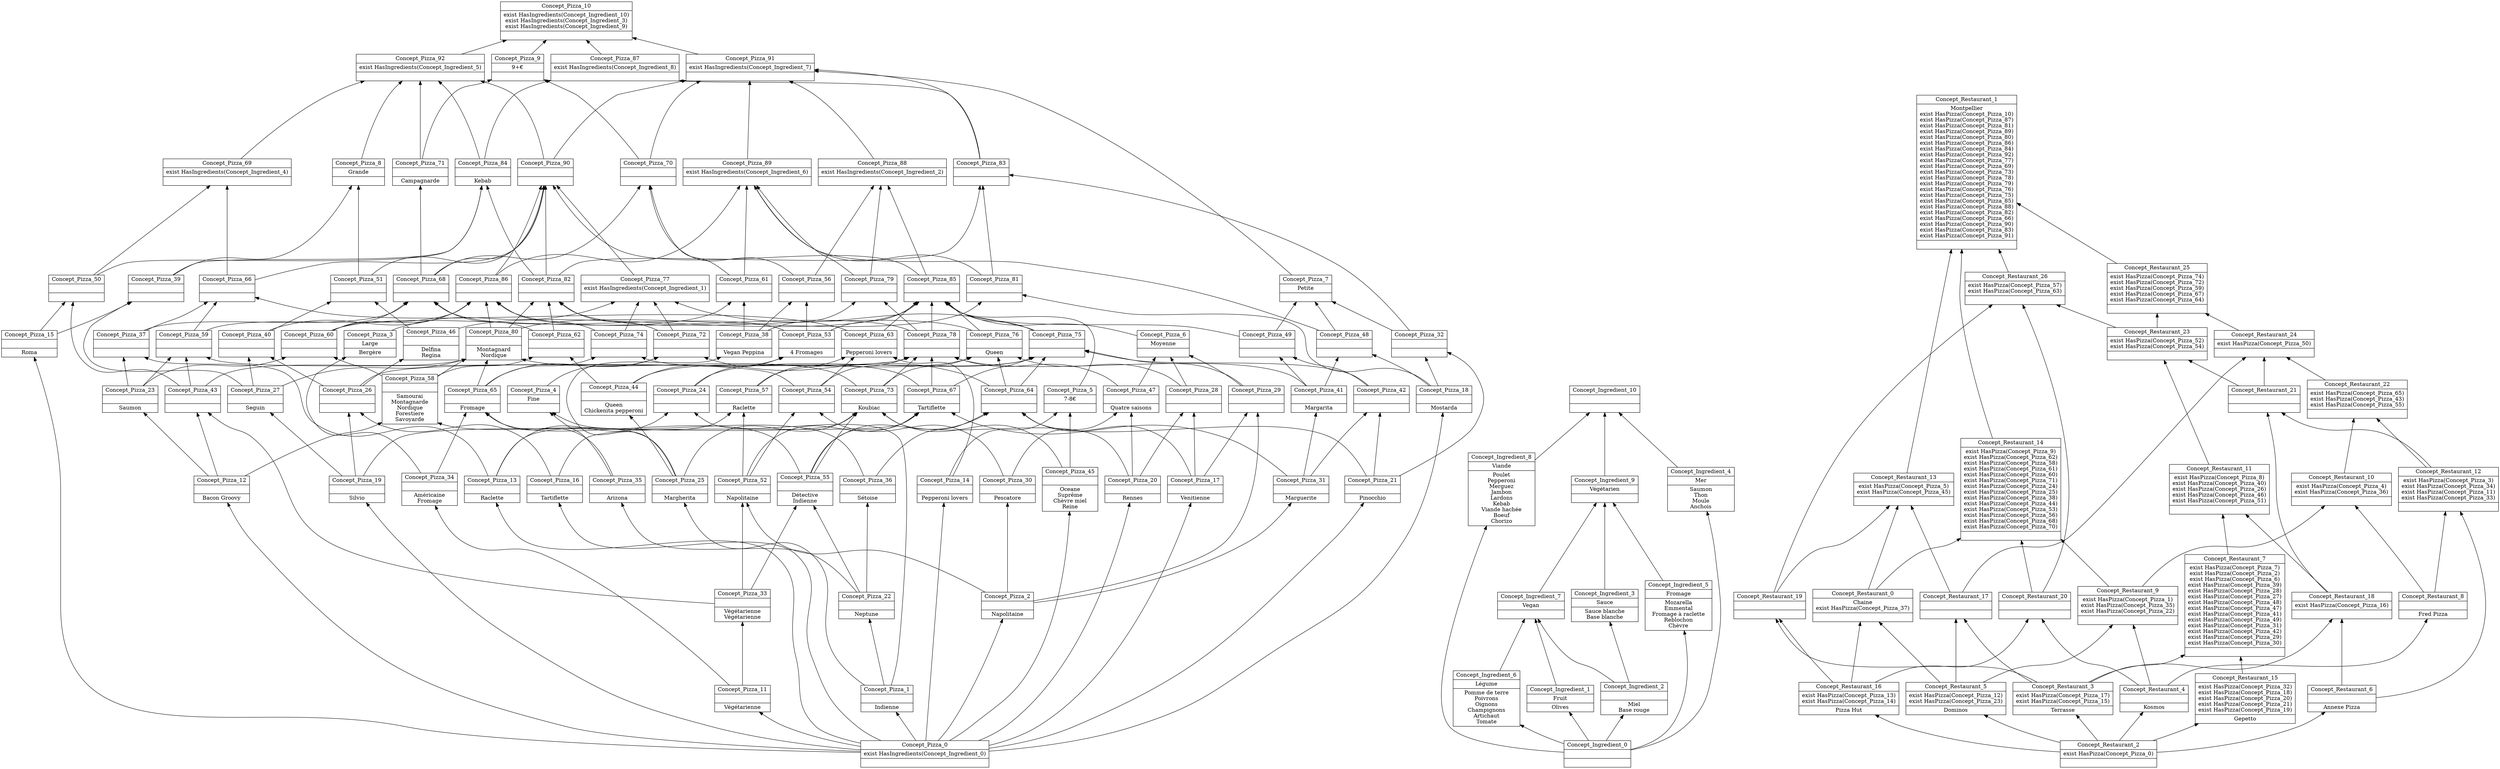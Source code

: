 digraph G { 
	rankdir=BT;
subgraph Pizza { 
label="Pizza";
1 [shape=record,label="{Concept_Pizza_10|exist HasIngredients(Concept_Ingredient_10)\nexist HasIngredients(Concept_Ingredient_3)\nexist HasIngredients(Concept_Ingredient_9)\n|}"];
2 [shape=record,label="{Concept_Pizza_4|Fine\n|}"];
3 [shape=record,label="{Concept_Pizza_0|exist HasIngredients(Concept_Ingredient_0)\n|}"];
4 [shape=record,label="{Concept_Pizza_3|Large\n|Bergère\n}"];
5 [shape=record,label="{Concept_Pizza_7|Petite\n|}"];
6 [shape=record,label="{Concept_Pizza_2||Napolitaine\n}"];
7 [shape=record,label="{Concept_Pizza_6|Moyenne\n|}"];
8 [shape=record,label="{Concept_Pizza_8|Grande\n|}"];
9 [shape=record,label="{Concept_Pizza_5|7-8€\n|}"];
10 [shape=record,label="{Concept_Pizza_1||Indienne\n}"];
11 [shape=record,label="{Concept_Pizza_9|9+€\n|}"];
12 [shape=record,label="{Concept_Pizza_34||Américaine\nFromage\n}"];
13 [shape=record,label="{Concept_Pizza_39||}"];
14 [shape=record,label="{Concept_Pizza_62||}"];
15 [shape=record,label="{Concept_Pizza_32||}"];
16 [shape=record,label="{Concept_Pizza_45||Oceane\nSuprême\nChèvre miel\nReine\n}"];
17 [shape=record,label="{Concept_Pizza_28||}"];
18 [shape=record,label="{Concept_Pizza_87|exist HasIngredients(Concept_Ingredient_8)\n|}"];
19 [shape=record,label="{Concept_Pizza_27||Seguin\n}"];
20 [shape=record,label="{Concept_Pizza_40||}"];
21 [shape=record,label="{Concept_Pizza_58||Samourai\nMontagnarde\nNordique\nForestiere\nSavoyarde\n}"];
22 [shape=record,label="{Concept_Pizza_61||}"];
23 [shape=record,label="{Concept_Pizza_18||Mostarda\n}"];
24 [shape=record,label="{Concept_Pizza_48||}"];
25 [shape=record,label="{Concept_Pizza_20||Rennes\n}"];
26 [shape=record,label="{Concept_Pizza_35||Arizona\n}"];
27 [shape=record,label="{Concept_Pizza_81||}"];
28 [shape=record,label="{Concept_Pizza_47||Quatre saisons\n}"];
29 [shape=record,label="{Concept_Pizza_89|exist HasIngredients(Concept_Ingredient_6)\n|}"];
30 [shape=record,label="{Concept_Pizza_80||Montagnard\nNordique\n}"];
31 [shape=record,label="{Concept_Pizza_41||Margarita\n}"];
32 [shape=record,label="{Concept_Pizza_60||}"];
33 [shape=record,label="{Concept_Pizza_86||}"];
34 [shape=record,label="{Concept_Pizza_71||Campagnarde\n}"];
35 [shape=record,label="{Concept_Pizza_21||Pinocchio\n}"];
36 [shape=record,label="{Concept_Pizza_49||}"];
37 [shape=record,label="{Concept_Pizza_84||Kebab\n}"];
38 [shape=record,label="{Concept_Pizza_92|exist HasIngredients(Concept_Ingredient_5)\n|}"];
39 [shape=record,label="{Concept_Pizza_16||Tartiflette\n}"];
40 [shape=record,label="{Concept_Pizza_65||Fromage\n}"];
41 [shape=record,label="{Concept_Pizza_31||Marguerite\n}"];
42 [shape=record,label="{Concept_Pizza_74||}"];
43 [shape=record,label="{Concept_Pizza_24||}"];
44 [shape=record,label="{Concept_Pizza_42||}"];
45 [shape=record,label="{Concept_Pizza_17||Venitienne\n}"];
46 [shape=record,label="{Concept_Pizza_72||}"];
47 [shape=record,label="{Concept_Pizza_29||}"];
48 [shape=record,label="{Concept_Pizza_77|exist HasIngredients(Concept_Ingredient_1)\n|}"];
49 [shape=record,label="{Concept_Pizza_15||Roma\n}"];
50 [shape=record,label="{Concept_Pizza_11||Végétarienne\n}"];
51 [shape=record,label="{Concept_Pizza_33||Végétarienne\nVégétarienne\n}"];
52 [shape=record,label="{Concept_Pizza_12||Bacon Groovy\n}"];
53 [shape=record,label="{Concept_Pizza_43||}"];
54 [shape=record,label="{Concept_Pizza_23||Saumon\n}"];
55 [shape=record,label="{Concept_Pizza_30||Pescatore\n}"];
56 [shape=record,label="{Concept_Pizza_52||Napolitaine\n}"];
57 [shape=record,label="{Concept_Pizza_59||}"];
58 [shape=record,label="{Concept_Pizza_13||Raclette\n}"];
59 [shape=record,label="{Concept_Pizza_37||}"];
60 [shape=record,label="{Concept_Pizza_14||Pepperoni lovers\n}"];
61 [shape=record,label="{Concept_Pizza_50||}"];
62 [shape=record,label="{Concept_Pizza_57||Raclette\n}"];
63 [shape=record,label="{Concept_Pizza_69|exist HasIngredients(Concept_Ingredient_4)\n|}"];
64 [shape=record,label="{Concept_Pizza_22||Neptune\n}"];
65 [shape=record,label="{Concept_Pizza_55||Détective\nIndienne\n}"];
66 [shape=record,label="{Concept_Pizza_19||Silvio\n}"];
67 [shape=record,label="{Concept_Pizza_25||Margherita\n}"];
68 [shape=record,label="{Concept_Pizza_73||Koubiac\n}"];
69 [shape=record,label="{Concept_Pizza_26||}"];
70 [shape=record,label="{Concept_Pizza_54||}"];
71 [shape=record,label="{Concept_Pizza_67||Tartiflette\n}"];
72 [shape=record,label="{Concept_Pizza_78||}"];
73 [shape=record,label="{Concept_Pizza_38||Vegan Peppina\n}"];
74 [shape=record,label="{Concept_Pizza_79||}"];
75 [shape=record,label="{Concept_Pizza_46||Delfina\nRegina\n}"];
76 [shape=record,label="{Concept_Pizza_44||Queen\nChickenita pepperoni\n}"];
77 [shape=record,label="{Concept_Pizza_53||4 Fromages\n}"];
78 [shape=record,label="{Concept_Pizza_36||Sétoise\n}"];
79 [shape=record,label="{Concept_Pizza_64||}"];
80 [shape=record,label="{Concept_Pizza_76||Queen\n}"];
81 [shape=record,label="{Concept_Pizza_75||}"];
82 [shape=record,label="{Concept_Pizza_63||Pepperoni lovers\n}"];
83 [shape=record,label="{Concept_Pizza_85||}"];
84 [shape=record,label="{Concept_Pizza_56||}"];
85 [shape=record,label="{Concept_Pizza_88|exist HasIngredients(Concept_Ingredient_2)\n|}"];
86 [shape=record,label="{Concept_Pizza_51||}"];
87 [shape=record,label="{Concept_Pizza_68||}"];
88 [shape=record,label="{Concept_Pizza_82||}"];
89 [shape=record,label="{Concept_Pizza_66||}"];
90 [shape=record,label="{Concept_Pizza_90||}"];
91 [shape=record,label="{Concept_Pizza_70||}"];
92 [shape=record,label="{Concept_Pizza_83||}"];
93 [shape=record,label="{Concept_Pizza_91|exist HasIngredients(Concept_Ingredient_7)\n|}"];
	38 -> 1
	93 -> 1
	11 -> 1
	18 -> 1
	26 -> 2
	78 -> 2
	12 -> 4
	15 -> 5
	24 -> 5
	36 -> 5
	3 -> 6
	17 -> 7
	28 -> 7
	47 -> 7
	13 -> 8
	86 -> 8
	16 -> 9
	60 -> 9
	3 -> 10
	34 -> 11
	91 -> 11
	50 -> 12
	19 -> 13
	49 -> 13
	76 -> 14
	21 -> 14
	35 -> 15
	23 -> 15
	3 -> 16
	25 -> 17
	45 -> 17
	37 -> 18
	92 -> 18
	66 -> 19
	19 -> 20
	69 -> 20
	52 -> 21
	67 -> 21
	32 -> 22
	73 -> 22
	3 -> 23
	31 -> 24
	23 -> 24
	3 -> 25
	64 -> 26
	23 -> 27
	30 -> 27
	25 -> 28
	55 -> 28
	27 -> 29
	33 -> 29
	74 -> 29
	24 -> 29
	22 -> 29
	40 -> 30
	68 -> 30
	19 -> 30
	53 -> 30
	21 -> 30
	41 -> 31
	54 -> 32
	21 -> 32
	20 -> 33
	32 -> 33
	30 -> 33
	57 -> 33
	72 -> 33
	42 -> 33
	87 -> 34
	3 -> 35
	31 -> 36
	44 -> 36
	88 -> 37
	13 -> 37
	61 -> 37
	8 -> 38
	90 -> 38
	34 -> 38
	37 -> 38
	63 -> 38
	3 -> 39
	12 -> 40
	26 -> 40
	65 -> 40
	6 -> 41
	40 -> 42
	71 -> 42
	10 -> 43
	58 -> 43
	35 -> 44
	41 -> 44
	3 -> 45
	40 -> 46
	79 -> 46
	2 -> 46
	45 -> 47
	6 -> 47
	4 -> 48
	46 -> 48
	81 -> 48
	42 -> 48
	3 -> 49
	3 -> 50
	50 -> 51
	3 -> 52
	52 -> 53
	51 -> 53
	52 -> 54
	6 -> 55
	51 -> 56
	6 -> 56
	54 -> 57
	70 -> 57
	53 -> 57
	3 -> 58
	54 -> 59
	58 -> 59
	3 -> 60
	53 -> 61
	49 -> 61
	56 -> 62
	58 -> 62
	61 -> 63
	89 -> 63
	10 -> 64
	64 -> 65
	51 -> 65
	3 -> 66
	10 -> 67
	16 -> 68
	65 -> 68
	66 -> 68
	25 -> 68
	67 -> 68
	66 -> 69
	39 -> 69
	56 -> 70
	55 -> 70
	65 -> 71
	39 -> 71
	56 -> 71
	41 -> 71
	68 -> 72
	69 -> 72
	70 -> 72
	31 -> 72
	71 -> 72
	28 -> 72
	67 -> 73
	72 -> 74
	73 -> 74
	69 -> 75
	67 -> 76
	76 -> 77
	43 -> 77
	64 -> 78
	65 -> 79
	45 -> 79
	35 -> 79
	78 -> 79
	68 -> 80
	17 -> 80
	79 -> 80
	76 -> 80
	62 -> 81
	79 -> 81
	71 -> 81
	44 -> 81
	43 -> 81
	47 -> 81
	70 -> 82
	62 -> 82
	60 -> 82
	75 -> 83
	36 -> 83
	9 -> 83
	80 -> 83
	82 -> 83
	72 -> 83
	77 -> 83
	81 -> 83
	7 -> 83
	77 -> 84
	73 -> 84
	74 -> 85
	83 -> 85
	84 -> 85
	20 -> 86
	75 -> 86
	59 -> 87
	14 -> 87
	77 -> 87
	32 -> 87
	30 -> 88
	14 -> 88
	46 -> 88
	80 -> 88
	57 -> 89
	59 -> 89
	82 -> 89
	86 -> 90
	33 -> 90
	87 -> 90
	88 -> 90
	83 -> 90
	48 -> 90
	89 -> 90
	87 -> 91
	84 -> 91
	22 -> 91
	15 -> 92
	88 -> 92
	27 -> 92
	92 -> 93
	85 -> 93
	29 -> 93
	90 -> 93
	91 -> 93
	5 -> 93
}
subgraph Ingredient { 
label="Ingredient";
94 [shape=record,label="{Concept_Ingredient_10||}"];
95 [shape=record,label="{Concept_Ingredient_8|Viande\n|Poulet\nPepperoni\nMerguez\nJambon\nLardons\nKebab\nViande hachée\nBoeuf\nChorizo\n}"];
96 [shape=record,label="{Concept_Ingredient_0||}"];
97 [shape=record,label="{Concept_Ingredient_6|Légume\n|Pomme de terre\nPoivrons\nOignons\nChampignons\nArtichaut\nTomate\n}"];
98 [shape=record,label="{Concept_Ingredient_5|Fromage\n|Mozarella\nEmmental\nFromage à raclette\nReblochon\nChèvre\n}"];
99 [shape=record,label="{Concept_Ingredient_1|Fruit\n|Olives\n}"];
100 [shape=record,label="{Concept_Ingredient_4|Mer\n|Saumon\nThon\nMoule\nAnchois\n}"];
101 [shape=record,label="{Concept_Ingredient_3|Sauce\n|Sauce blanche\nBase blanche\n}"];
102 [shape=record,label="{Concept_Ingredient_2||Miel\nBase rouge\n}"];
103 [shape=record,label="{Concept_Ingredient_7|Vegan\n|}"];
104 [shape=record,label="{Concept_Ingredient_9|Végétarien\n|}"];
	95 -> 94
	104 -> 94
	100 -> 94
	96 -> 95
	96 -> 97
	96 -> 98
	96 -> 99
	96 -> 100
	102 -> 101
	96 -> 102
	97 -> 103
	99 -> 103
	102 -> 103
	98 -> 104
	101 -> 104
	103 -> 104
}
subgraph Restaurant { 
label="Restaurant";
105 [shape=record,label="{Concept_Restaurant_1|Montpellier\nexist HasPizza(Concept_Pizza_10)\nexist HasPizza(Concept_Pizza_87)\nexist HasPizza(Concept_Pizza_81)\nexist HasPizza(Concept_Pizza_89)\nexist HasPizza(Concept_Pizza_80)\nexist HasPizza(Concept_Pizza_86)\nexist HasPizza(Concept_Pizza_84)\nexist HasPizza(Concept_Pizza_92)\nexist HasPizza(Concept_Pizza_77)\nexist HasPizza(Concept_Pizza_69)\nexist HasPizza(Concept_Pizza_73)\nexist HasPizza(Concept_Pizza_78)\nexist HasPizza(Concept_Pizza_79)\nexist HasPizza(Concept_Pizza_76)\nexist HasPizza(Concept_Pizza_75)\nexist HasPizza(Concept_Pizza_85)\nexist HasPizza(Concept_Pizza_88)\nexist HasPizza(Concept_Pizza_82)\nexist HasPizza(Concept_Pizza_66)\nexist HasPizza(Concept_Pizza_90)\nexist HasPizza(Concept_Pizza_83)\nexist HasPizza(Concept_Pizza_91)\n|}"];
106 [shape=record,label="{Concept_Restaurant_0|Chaine\nexist HasPizza(Concept_Pizza_37)\n|}"];
107 [shape=record,label="{Concept_Restaurant_5|exist HasPizza(Concept_Pizza_12)\nexist HasPizza(Concept_Pizza_23)\n|Dominos\n}"];
108 [shape=record,label="{Concept_Restaurant_10|exist HasPizza(Concept_Pizza_4)\nexist HasPizza(Concept_Pizza_36)\n|}"];
109 [shape=record,label="{Concept_Restaurant_2|exist HasPizza(Concept_Pizza_0)\n|}"];
110 [shape=record,label="{Concept_Restaurant_8||Fred Pizza\n}"];
111 [shape=record,label="{Concept_Restaurant_12|exist HasPizza(Concept_Pizza_3)\nexist HasPizza(Concept_Pizza_34)\nexist HasPizza(Concept_Pizza_11)\nexist HasPizza(Concept_Pizza_33)\n|}"];
112 [shape=record,label="{Concept_Restaurant_7|exist HasPizza(Concept_Pizza_7)\nexist HasPizza(Concept_Pizza_2)\nexist HasPizza(Concept_Pizza_6)\nexist HasPizza(Concept_Pizza_39)\nexist HasPizza(Concept_Pizza_28)\nexist HasPizza(Concept_Pizza_27)\nexist HasPizza(Concept_Pizza_48)\nexist HasPizza(Concept_Pizza_47)\nexist HasPizza(Concept_Pizza_41)\nexist HasPizza(Concept_Pizza_49)\nexist HasPizza(Concept_Pizza_31)\nexist HasPizza(Concept_Pizza_42)\nexist HasPizza(Concept_Pizza_29)\nexist HasPizza(Concept_Pizza_30)\n|}"];
113 [shape=record,label="{Concept_Restaurant_6||Annexe Pizza\n}"];
114 [shape=record,label="{Concept_Restaurant_11|exist HasPizza(Concept_Pizza_8)\nexist HasPizza(Concept_Pizza_40)\nexist HasPizza(Concept_Pizza_26)\nexist HasPizza(Concept_Pizza_46)\nexist HasPizza(Concept_Pizza_51)\n|}"];
115 [shape=record,label="{Concept_Restaurant_3|exist HasPizza(Concept_Pizza_17)\nexist HasPizza(Concept_Pizza_15)\n|Terrasse\n}"];
116 [shape=record,label="{Concept_Restaurant_13|exist HasPizza(Concept_Pizza_5)\nexist HasPizza(Concept_Pizza_45)\n|}"];
117 [shape=record,label="{Concept_Restaurant_4||Kosmos\n}"];
118 [shape=record,label="{Concept_Restaurant_9|exist HasPizza(Concept_Pizza_1)\nexist HasPizza(Concept_Pizza_35)\nexist HasPizza(Concept_Pizza_22)\n|}"];
119 [shape=record,label="{Concept_Restaurant_14|exist HasPizza(Concept_Pizza_9)\nexist HasPizza(Concept_Pizza_62)\nexist HasPizza(Concept_Pizza_58)\nexist HasPizza(Concept_Pizza_61)\nexist HasPizza(Concept_Pizza_60)\nexist HasPizza(Concept_Pizza_71)\nexist HasPizza(Concept_Pizza_24)\nexist HasPizza(Concept_Pizza_25)\nexist HasPizza(Concept_Pizza_38)\nexist HasPizza(Concept_Pizza_44)\nexist HasPizza(Concept_Pizza_53)\nexist HasPizza(Concept_Pizza_56)\nexist HasPizza(Concept_Pizza_68)\nexist HasPizza(Concept_Pizza_70)\n|}"];
120 [shape=record,label="{Concept_Restaurant_15|exist HasPizza(Concept_Pizza_32)\nexist HasPizza(Concept_Pizza_18)\nexist HasPizza(Concept_Pizza_20)\nexist HasPizza(Concept_Pizza_21)\nexist HasPizza(Concept_Pizza_19)\n|Gepetto\n}"];
121 [shape=record,label="{Concept_Restaurant_18|exist HasPizza(Concept_Pizza_16)\n|}"];
122 [shape=record,label="{Concept_Restaurant_22|exist HasPizza(Concept_Pizza_65)\nexist HasPizza(Concept_Pizza_43)\nexist HasPizza(Concept_Pizza_55)\n|}"];
123 [shape=record,label="{Concept_Restaurant_17||}"];
124 [shape=record,label="{Concept_Restaurant_25|exist HasPizza(Concept_Pizza_74)\nexist HasPizza(Concept_Pizza_72)\nexist HasPizza(Concept_Pizza_59)\nexist HasPizza(Concept_Pizza_67)\nexist HasPizza(Concept_Pizza_64)\n|}"];
125 [shape=record,label="{Concept_Restaurant_23|exist HasPizza(Concept_Pizza_52)\nexist HasPizza(Concept_Pizza_54)\n|}"];
126 [shape=record,label="{Concept_Restaurant_16|exist HasPizza(Concept_Pizza_13)\nexist HasPizza(Concept_Pizza_14)\n|Pizza Hut\n}"];
127 [shape=record,label="{Concept_Restaurant_21||}"];
128 [shape=record,label="{Concept_Restaurant_24|exist HasPizza(Concept_Pizza_50)\n|}"];
129 [shape=record,label="{Concept_Restaurant_19||}"];
130 [shape=record,label="{Concept_Restaurant_20||}"];
131 [shape=record,label="{Concept_Restaurant_26|exist HasPizza(Concept_Pizza_57)\nexist HasPizza(Concept_Pizza_63)\n|}"];
	116 -> 105
	119 -> 105
	131 -> 105
	124 -> 105
	126 -> 106
	107 -> 106
	109 -> 107
	110 -> 108
	118 -> 108
	117 -> 110
	113 -> 111
	110 -> 111
	115 -> 112
	120 -> 112
	109 -> 113
	121 -> 114
	112 -> 114
	109 -> 115
	106 -> 116
	129 -> 116
	123 -> 116
	109 -> 117
	107 -> 118
	117 -> 118
	106 -> 119
	130 -> 119
	118 -> 119
	109 -> 120
	113 -> 121
	115 -> 121
	111 -> 122
	108 -> 122
	107 -> 123
	115 -> 123
	125 -> 124
	128 -> 124
	114 -> 125
	127 -> 125
	109 -> 126
	121 -> 127
	111 -> 127
	122 -> 128
	127 -> 128
	123 -> 128
	126 -> 129
	115 -> 129
	126 -> 130
	117 -> 130
	129 -> 131
	130 -> 131
	125 -> 131
}
}